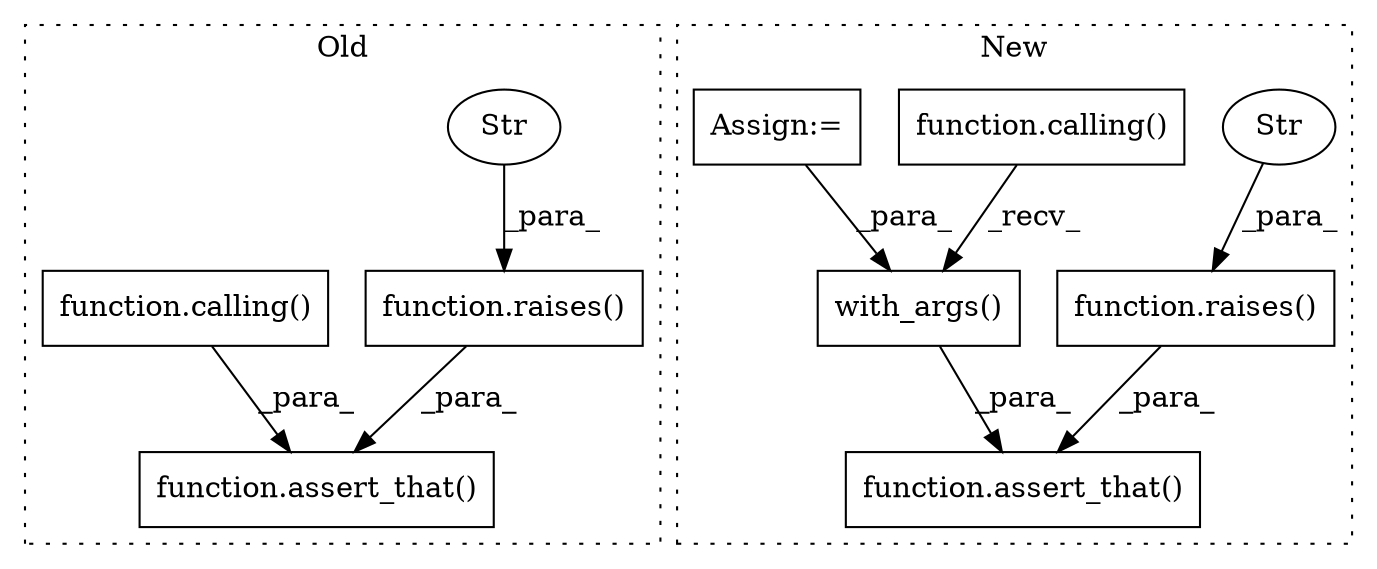 digraph G {
subgraph cluster0 {
1 [label="function.raises()" a="75" s="2927,3009" l="7,1" shape="box"];
3 [label="function.assert_that()" a="75" s="2847,3010" l="21,6" shape="box"];
5 [label="Str" a="66" s="2956" l="53" shape="ellipse"];
8 [label="function.calling()" a="75" s="2868,2899" l="8,1" shape="box"];
label = "Old";
style="dotted";
}
subgraph cluster1 {
2 [label="function.raises()" a="75" s="2391,2468" l="7,1" shape="box"];
4 [label="Str" a="66" s="2415" l="53" shape="ellipse"];
6 [label="function.assert_that()" a="75" s="2293,2469" l="21,6" shape="box"];
7 [label="function.calling()" a="75" s="2314,2363" l="8,1" shape="box"];
9 [label="with_args()" a="75" s="2314,2380" l="61,1" shape="box"];
10 [label="Assign:=" a="68" s="2262" l="3" shape="box"];
label = "New";
style="dotted";
}
1 -> 3 [label="_para_"];
2 -> 6 [label="_para_"];
4 -> 2 [label="_para_"];
5 -> 1 [label="_para_"];
7 -> 9 [label="_recv_"];
8 -> 3 [label="_para_"];
9 -> 6 [label="_para_"];
10 -> 9 [label="_para_"];
}